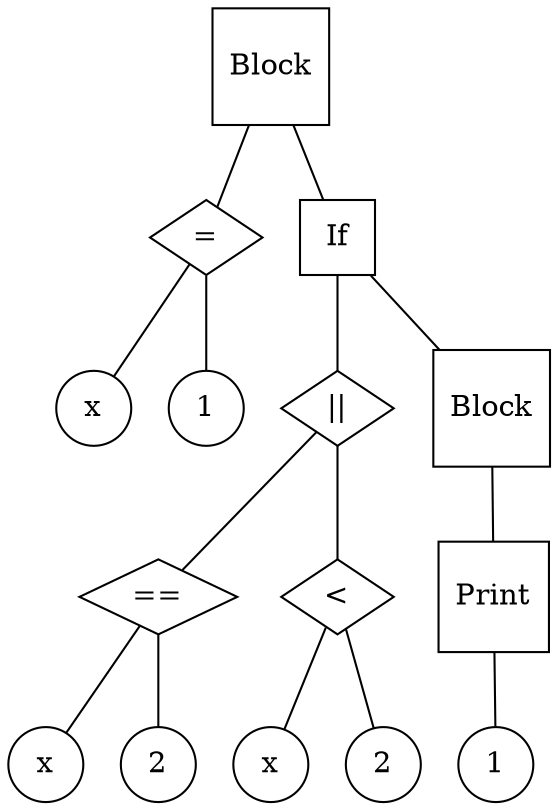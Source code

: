 graph g {
n0 [label = "Block", shape="square"]
n1 [label = "=", shape="diamond"]
n2 [label = "x", shape="circle"]
n3 [label = "1", shape="circle"]
n4 [label = "If", shape="square"]
n5 [label = "||", shape="diamond"]
n6 [label = "==", shape="diamond"]
n7 [label = "x", shape="circle"]
n8 [label = "2", shape="circle"]
n9 [label = "<", shape="diamond"]
n10 [label = "x", shape="circle"]
n11 [label = "2", shape="circle"]
n12 [label = "Block", shape="square"]
n13 [label = "Print", shape="square"]
n14 [label = "1", shape="circle"]

"n0" -- "n1" -- "n2"
"n1" -- "n3"
"n0" -- "n4" -- "n5" -- "n6" -- "n7"
"n6" -- "n8"
"n5" -- "n9" -- "n10"
"n9" -- "n11"
"n4" -- "n12" -- "n13" -- "n14"
}
